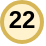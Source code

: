 <mxfile version="14.6.13" type="device"><diagram id="mB6Bs0KGuhUaptZzF2HG" name="Seite-1"><mxGraphModel dx="34" dy="30" grid="1" gridSize="10" guides="1" tooltips="1" connect="1" arrows="1" fold="1" page="1" pageScale="1" pageWidth="827" pageHeight="1169" math="0" shadow="0"><root><mxCell id="0"/><mxCell id="1" parent="0"/><mxCell id="iLrU4_pfiJOKqoKeEDz6-1" value="" style="group;fontStyle=1" parent="1" vertex="1" connectable="0"><mxGeometry x="40" y="39" width="20" height="21" as="geometry"/></mxCell><mxCell id="iLrU4_pfiJOKqoKeEDz6-2" value="" style="ellipse;whiteSpace=wrap;html=1;aspect=fixed;fillColor=#fff2cc;strokeColor=#d6b656;strokeWidth=2;fontStyle=1" parent="iLrU4_pfiJOKqoKeEDz6-1" vertex="1"><mxGeometry y="1" width="20" height="20" as="geometry"/></mxCell><mxCell id="iLrU4_pfiJOKqoKeEDz6-3" value="22" style="text;html=1;strokeColor=none;fillColor=none;align=center;verticalAlign=middle;whiteSpace=wrap;rounded=0;fontStyle=1" parent="iLrU4_pfiJOKqoKeEDz6-1" vertex="1"><mxGeometry width="20" height="20" as="geometry"/></mxCell></root></mxGraphModel></diagram></mxfile>